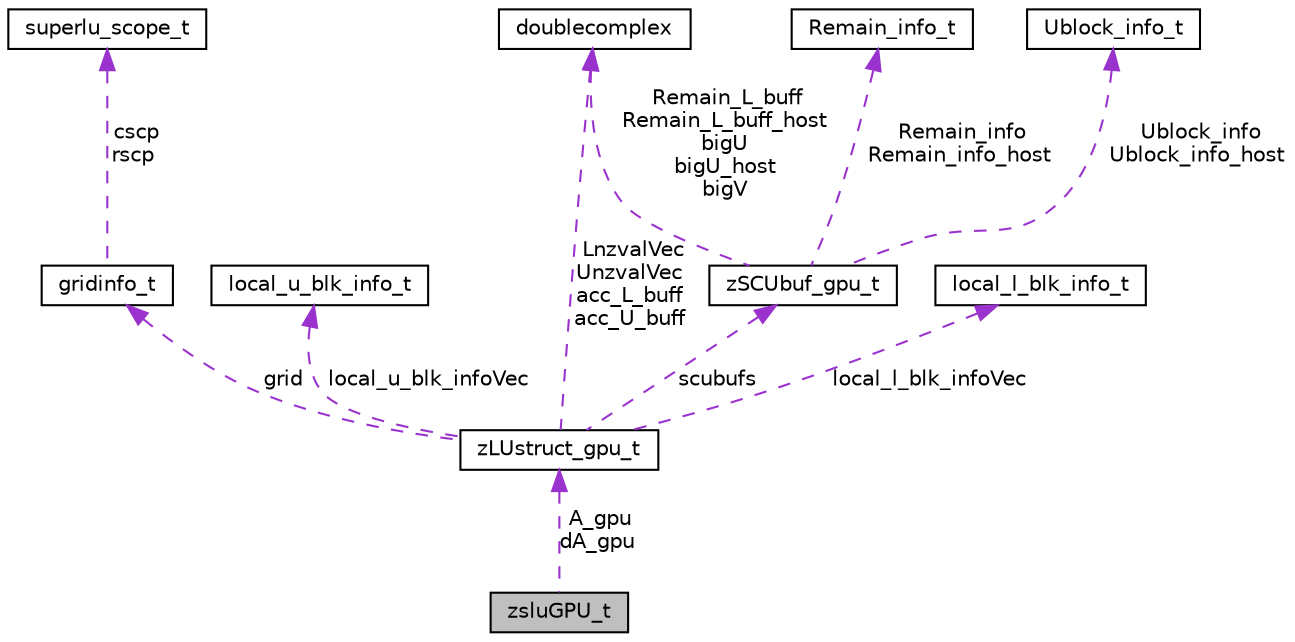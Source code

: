 digraph "zsluGPU_t"
{
 // LATEX_PDF_SIZE
  edge [fontname="Helvetica",fontsize="10",labelfontname="Helvetica",labelfontsize="10"];
  node [fontname="Helvetica",fontsize="10",shape=record];
  Node1 [label="zsluGPU_t",height=0.2,width=0.4,color="black", fillcolor="grey75", style="filled", fontcolor="black",tooltip=" "];
  Node2 -> Node1 [dir="back",color="darkorchid3",fontsize="10",style="dashed",label=" A_gpu\ndA_gpu" ,fontname="Helvetica"];
  Node2 [label="zLUstruct_gpu_t",height=0.2,width=0.4,color="black", fillcolor="white", style="filled",URL="$structzLUstruct__gpu__t.html",tooltip=" "];
  Node3 -> Node2 [dir="back",color="darkorchid3",fontsize="10",style="dashed",label=" grid" ,fontname="Helvetica"];
  Node3 [label="gridinfo_t",height=0.2,width=0.4,color="black", fillcolor="white", style="filled",URL="$structgridinfo__t.html",tooltip=" "];
  Node4 -> Node3 [dir="back",color="darkorchid3",fontsize="10",style="dashed",label=" cscp\nrscp" ,fontname="Helvetica"];
  Node4 [label="superlu_scope_t",height=0.2,width=0.4,color="black", fillcolor="white", style="filled",URL="$structsuperlu__scope__t.html",tooltip=" "];
  Node5 -> Node2 [dir="back",color="darkorchid3",fontsize="10",style="dashed",label=" local_u_blk_infoVec" ,fontname="Helvetica"];
  Node5 [label="local_u_blk_info_t",height=0.2,width=0.4,color="black", fillcolor="white", style="filled",URL="$structlocal__u__blk__info__t.html",tooltip=" "];
  Node6 -> Node2 [dir="back",color="darkorchid3",fontsize="10",style="dashed",label=" LnzvalVec\nUnzvalVec\nacc_L_buff\nacc_U_buff" ,fontname="Helvetica"];
  Node6 [label="doublecomplex",height=0.2,width=0.4,color="black", fillcolor="white", style="filled",URL="$structdoublecomplex.html",tooltip=" "];
  Node7 -> Node2 [dir="back",color="darkorchid3",fontsize="10",style="dashed",label=" scubufs" ,fontname="Helvetica"];
  Node7 [label="zSCUbuf_gpu_t",height=0.2,width=0.4,color="black", fillcolor="white", style="filled",URL="$structzSCUbuf__gpu__t.html",tooltip=" "];
  Node8 -> Node7 [dir="back",color="darkorchid3",fontsize="10",style="dashed",label=" Remain_info\nRemain_info_host" ,fontname="Helvetica"];
  Node8 [label="Remain_info_t",height=0.2,width=0.4,color="black", fillcolor="white", style="filled",URL="$structRemain__info__t.html",tooltip=" "];
  Node6 -> Node7 [dir="back",color="darkorchid3",fontsize="10",style="dashed",label=" Remain_L_buff\nRemain_L_buff_host\nbigU\nbigU_host\nbigV" ,fontname="Helvetica"];
  Node9 -> Node7 [dir="back",color="darkorchid3",fontsize="10",style="dashed",label=" Ublock_info\nUblock_info_host" ,fontname="Helvetica"];
  Node9 [label="Ublock_info_t",height=0.2,width=0.4,color="black", fillcolor="white", style="filled",URL="$structUblock__info__t.html",tooltip=" "];
  Node10 -> Node2 [dir="back",color="darkorchid3",fontsize="10",style="dashed",label=" local_l_blk_infoVec" ,fontname="Helvetica"];
  Node10 [label="local_l_blk_info_t",height=0.2,width=0.4,color="black", fillcolor="white", style="filled",URL="$structlocal__l__blk__info__t.html",tooltip=" "];
}
